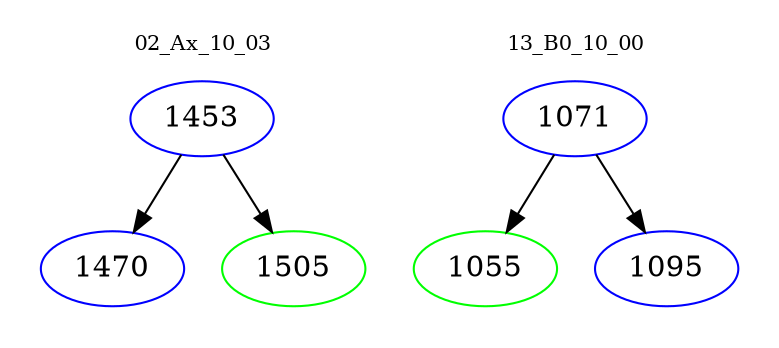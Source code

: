 digraph{
subgraph cluster_0 {
color = white
label = "02_Ax_10_03";
fontsize=10;
T0_1453 [label="1453", color="blue"]
T0_1453 -> T0_1470 [color="black"]
T0_1470 [label="1470", color="blue"]
T0_1453 -> T0_1505 [color="black"]
T0_1505 [label="1505", color="green"]
}
subgraph cluster_1 {
color = white
label = "13_B0_10_00";
fontsize=10;
T1_1071 [label="1071", color="blue"]
T1_1071 -> T1_1055 [color="black"]
T1_1055 [label="1055", color="green"]
T1_1071 -> T1_1095 [color="black"]
T1_1095 [label="1095", color="blue"]
}
}
